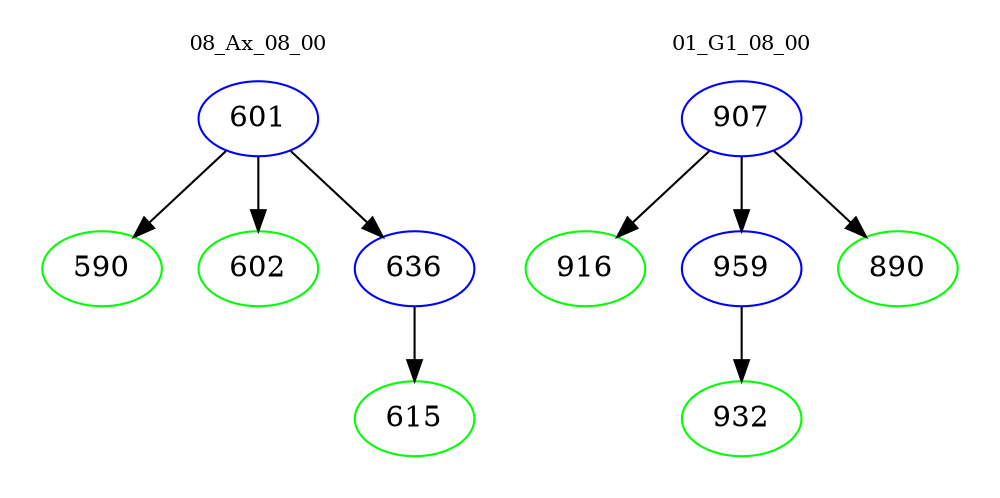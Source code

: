 digraph{
subgraph cluster_0 {
color = white
label = "08_Ax_08_00";
fontsize=10;
T0_601 [label="601", color="blue"]
T0_601 -> T0_590 [color="black"]
T0_590 [label="590", color="green"]
T0_601 -> T0_602 [color="black"]
T0_602 [label="602", color="green"]
T0_601 -> T0_636 [color="black"]
T0_636 [label="636", color="blue"]
T0_636 -> T0_615 [color="black"]
T0_615 [label="615", color="green"]
}
subgraph cluster_1 {
color = white
label = "01_G1_08_00";
fontsize=10;
T1_907 [label="907", color="blue"]
T1_907 -> T1_916 [color="black"]
T1_916 [label="916", color="green"]
T1_907 -> T1_959 [color="black"]
T1_959 [label="959", color="blue"]
T1_959 -> T1_932 [color="black"]
T1_932 [label="932", color="green"]
T1_907 -> T1_890 [color="black"]
T1_890 [label="890", color="green"]
}
}

